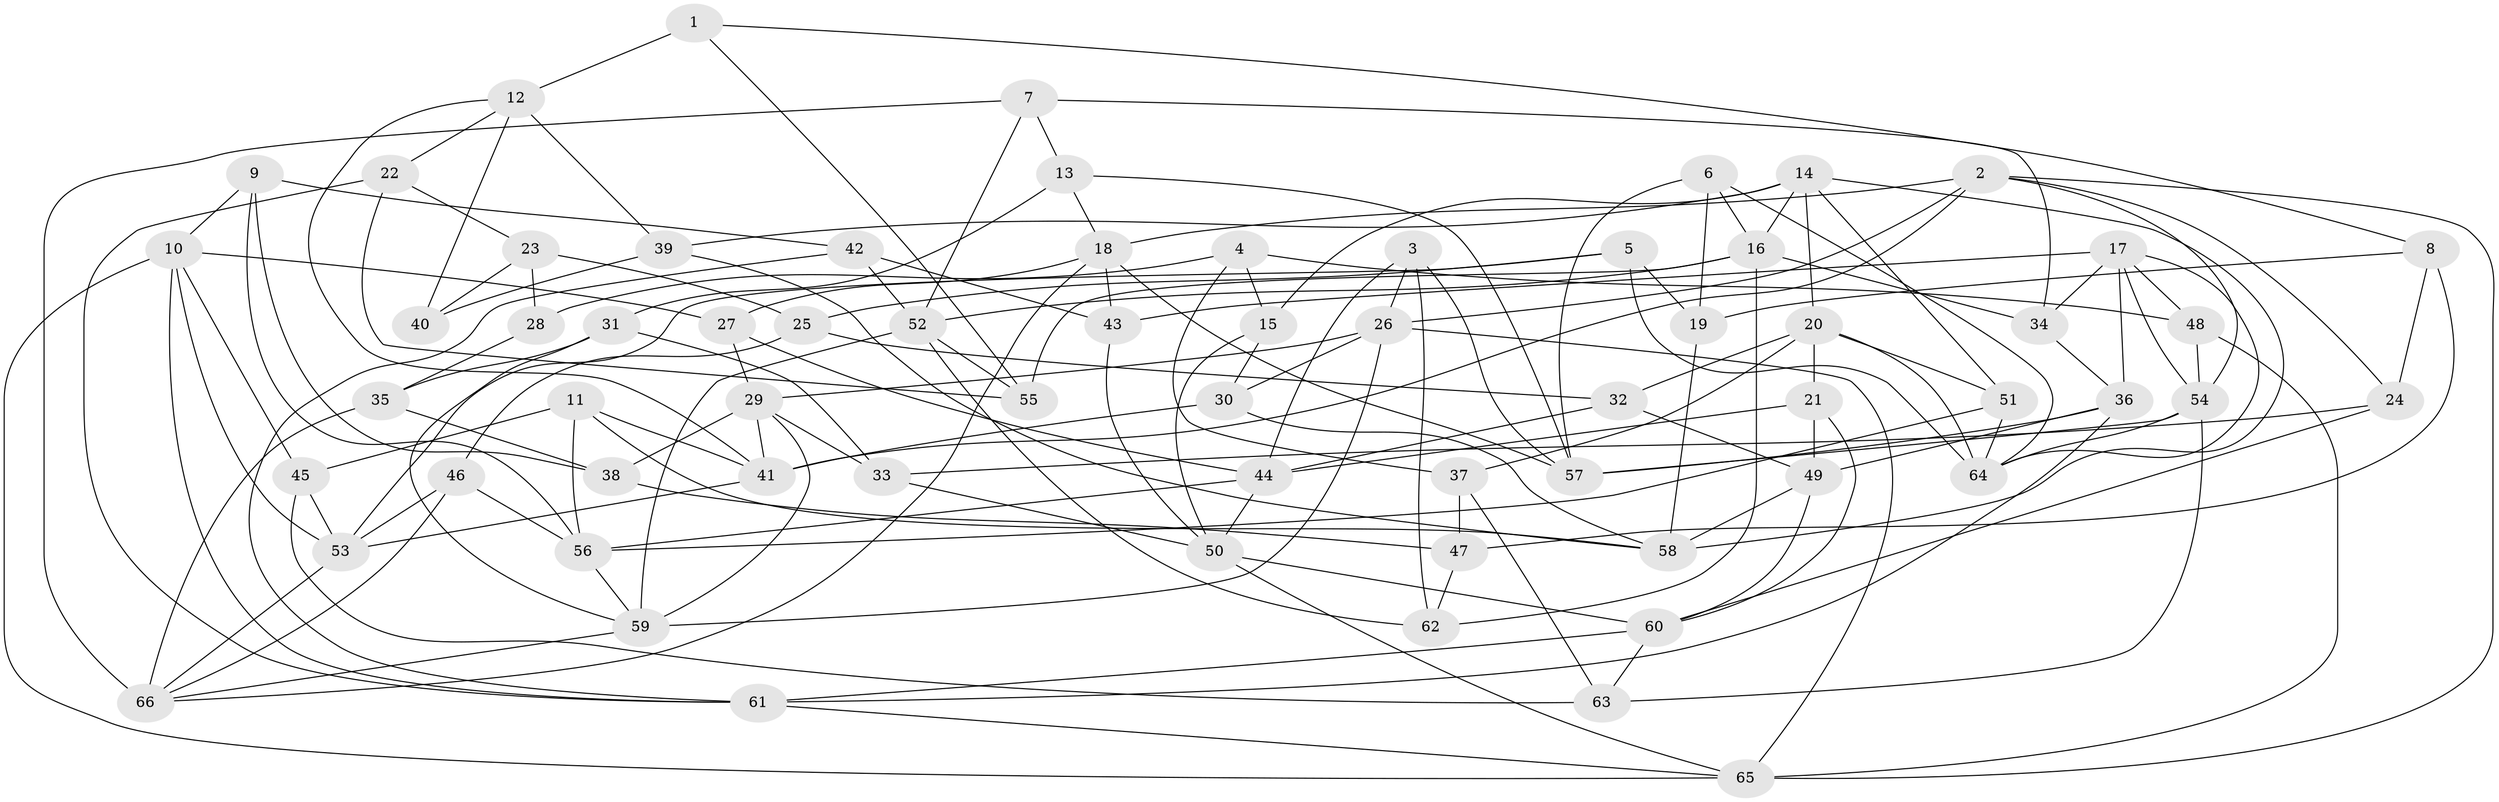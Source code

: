 // original degree distribution, {4: 1.0}
// Generated by graph-tools (version 1.1) at 2025/38/03/04/25 23:38:17]
// undirected, 66 vertices, 156 edges
graph export_dot {
  node [color=gray90,style=filled];
  1;
  2;
  3;
  4;
  5;
  6;
  7;
  8;
  9;
  10;
  11;
  12;
  13;
  14;
  15;
  16;
  17;
  18;
  19;
  20;
  21;
  22;
  23;
  24;
  25;
  26;
  27;
  28;
  29;
  30;
  31;
  32;
  33;
  34;
  35;
  36;
  37;
  38;
  39;
  40;
  41;
  42;
  43;
  44;
  45;
  46;
  47;
  48;
  49;
  50;
  51;
  52;
  53;
  54;
  55;
  56;
  57;
  58;
  59;
  60;
  61;
  62;
  63;
  64;
  65;
  66;
  1 -- 8 [weight=1.0];
  1 -- 12 [weight=2.0];
  1 -- 55 [weight=1.0];
  2 -- 18 [weight=1.0];
  2 -- 24 [weight=1.0];
  2 -- 26 [weight=1.0];
  2 -- 41 [weight=1.0];
  2 -- 54 [weight=1.0];
  2 -- 65 [weight=1.0];
  3 -- 26 [weight=1.0];
  3 -- 44 [weight=1.0];
  3 -- 57 [weight=1.0];
  3 -- 62 [weight=1.0];
  4 -- 15 [weight=1.0];
  4 -- 28 [weight=1.0];
  4 -- 37 [weight=1.0];
  4 -- 48 [weight=1.0];
  5 -- 19 [weight=1.0];
  5 -- 25 [weight=1.0];
  5 -- 53 [weight=1.0];
  5 -- 64 [weight=1.0];
  6 -- 16 [weight=1.0];
  6 -- 19 [weight=1.0];
  6 -- 57 [weight=1.0];
  6 -- 64 [weight=1.0];
  7 -- 13 [weight=1.0];
  7 -- 34 [weight=1.0];
  7 -- 52 [weight=1.0];
  7 -- 66 [weight=1.0];
  8 -- 19 [weight=1.0];
  8 -- 24 [weight=1.0];
  8 -- 47 [weight=1.0];
  9 -- 10 [weight=1.0];
  9 -- 38 [weight=1.0];
  9 -- 42 [weight=1.0];
  9 -- 56 [weight=1.0];
  10 -- 27 [weight=1.0];
  10 -- 45 [weight=1.0];
  10 -- 53 [weight=1.0];
  10 -- 61 [weight=1.0];
  10 -- 65 [weight=1.0];
  11 -- 41 [weight=1.0];
  11 -- 45 [weight=1.0];
  11 -- 56 [weight=1.0];
  11 -- 58 [weight=1.0];
  12 -- 22 [weight=1.0];
  12 -- 39 [weight=1.0];
  12 -- 40 [weight=1.0];
  12 -- 41 [weight=1.0];
  13 -- 18 [weight=1.0];
  13 -- 31 [weight=1.0];
  13 -- 57 [weight=1.0];
  14 -- 15 [weight=1.0];
  14 -- 16 [weight=1.0];
  14 -- 20 [weight=1.0];
  14 -- 39 [weight=1.0];
  14 -- 51 [weight=1.0];
  14 -- 58 [weight=1.0];
  15 -- 30 [weight=1.0];
  15 -- 50 [weight=1.0];
  16 -- 34 [weight=1.0];
  16 -- 52 [weight=1.0];
  16 -- 55 [weight=1.0];
  16 -- 62 [weight=1.0];
  17 -- 34 [weight=1.0];
  17 -- 36 [weight=1.0];
  17 -- 43 [weight=1.0];
  17 -- 48 [weight=1.0];
  17 -- 54 [weight=1.0];
  17 -- 64 [weight=1.0];
  18 -- 27 [weight=1.0];
  18 -- 43 [weight=1.0];
  18 -- 57 [weight=1.0];
  18 -- 66 [weight=1.0];
  19 -- 58 [weight=1.0];
  20 -- 21 [weight=1.0];
  20 -- 32 [weight=1.0];
  20 -- 37 [weight=1.0];
  20 -- 51 [weight=1.0];
  20 -- 64 [weight=1.0];
  21 -- 44 [weight=1.0];
  21 -- 49 [weight=1.0];
  21 -- 60 [weight=1.0];
  22 -- 23 [weight=1.0];
  22 -- 55 [weight=1.0];
  22 -- 61 [weight=1.0];
  23 -- 25 [weight=1.0];
  23 -- 28 [weight=2.0];
  23 -- 40 [weight=2.0];
  24 -- 33 [weight=1.0];
  24 -- 60 [weight=1.0];
  25 -- 32 [weight=1.0];
  25 -- 46 [weight=1.0];
  26 -- 29 [weight=1.0];
  26 -- 30 [weight=1.0];
  26 -- 59 [weight=1.0];
  26 -- 65 [weight=1.0];
  27 -- 29 [weight=1.0];
  27 -- 44 [weight=1.0];
  28 -- 35 [weight=1.0];
  29 -- 33 [weight=1.0];
  29 -- 38 [weight=1.0];
  29 -- 41 [weight=1.0];
  29 -- 59 [weight=1.0];
  30 -- 41 [weight=1.0];
  30 -- 58 [weight=1.0];
  31 -- 33 [weight=1.0];
  31 -- 35 [weight=1.0];
  31 -- 59 [weight=1.0];
  32 -- 44 [weight=1.0];
  32 -- 49 [weight=1.0];
  33 -- 50 [weight=1.0];
  34 -- 36 [weight=1.0];
  35 -- 38 [weight=1.0];
  35 -- 66 [weight=1.0];
  36 -- 49 [weight=2.0];
  36 -- 57 [weight=1.0];
  36 -- 61 [weight=1.0];
  37 -- 47 [weight=1.0];
  37 -- 63 [weight=1.0];
  38 -- 47 [weight=1.0];
  39 -- 40 [weight=1.0];
  39 -- 58 [weight=1.0];
  41 -- 53 [weight=1.0];
  42 -- 43 [weight=1.0];
  42 -- 52 [weight=1.0];
  42 -- 61 [weight=1.0];
  43 -- 50 [weight=1.0];
  44 -- 50 [weight=1.0];
  44 -- 56 [weight=1.0];
  45 -- 53 [weight=1.0];
  45 -- 63 [weight=1.0];
  46 -- 53 [weight=1.0];
  46 -- 56 [weight=1.0];
  46 -- 66 [weight=1.0];
  47 -- 62 [weight=1.0];
  48 -- 54 [weight=1.0];
  48 -- 65 [weight=1.0];
  49 -- 58 [weight=1.0];
  49 -- 60 [weight=1.0];
  50 -- 60 [weight=1.0];
  50 -- 65 [weight=1.0];
  51 -- 56 [weight=1.0];
  51 -- 64 [weight=1.0];
  52 -- 55 [weight=1.0];
  52 -- 59 [weight=1.0];
  52 -- 62 [weight=1.0];
  53 -- 66 [weight=1.0];
  54 -- 57 [weight=1.0];
  54 -- 63 [weight=1.0];
  54 -- 64 [weight=1.0];
  56 -- 59 [weight=1.0];
  59 -- 66 [weight=1.0];
  60 -- 61 [weight=1.0];
  60 -- 63 [weight=1.0];
  61 -- 65 [weight=1.0];
}
